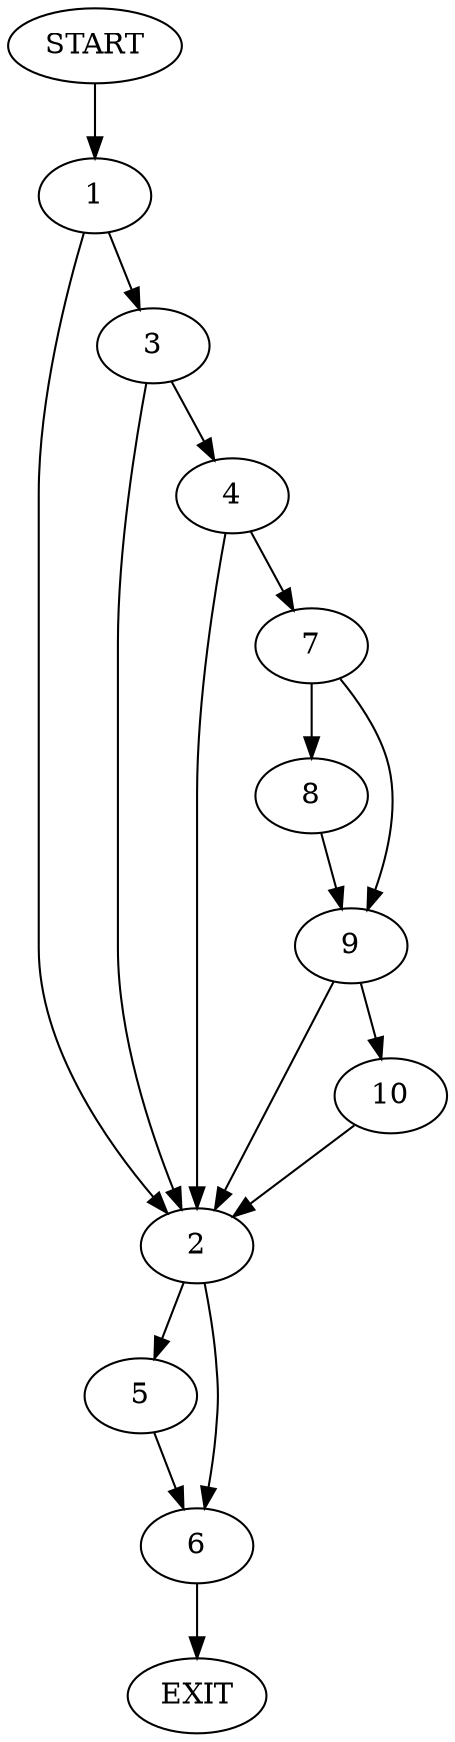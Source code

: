 digraph {
0 [label="START"]
11 [label="EXIT"]
0 -> 1
1 -> 2
1 -> 3
3 -> 2
3 -> 4
2 -> 5
2 -> 6
4 -> 2
4 -> 7
7 -> 8
7 -> 9
9 -> 2
9 -> 10
8 -> 9
10 -> 2
6 -> 11
5 -> 6
}
